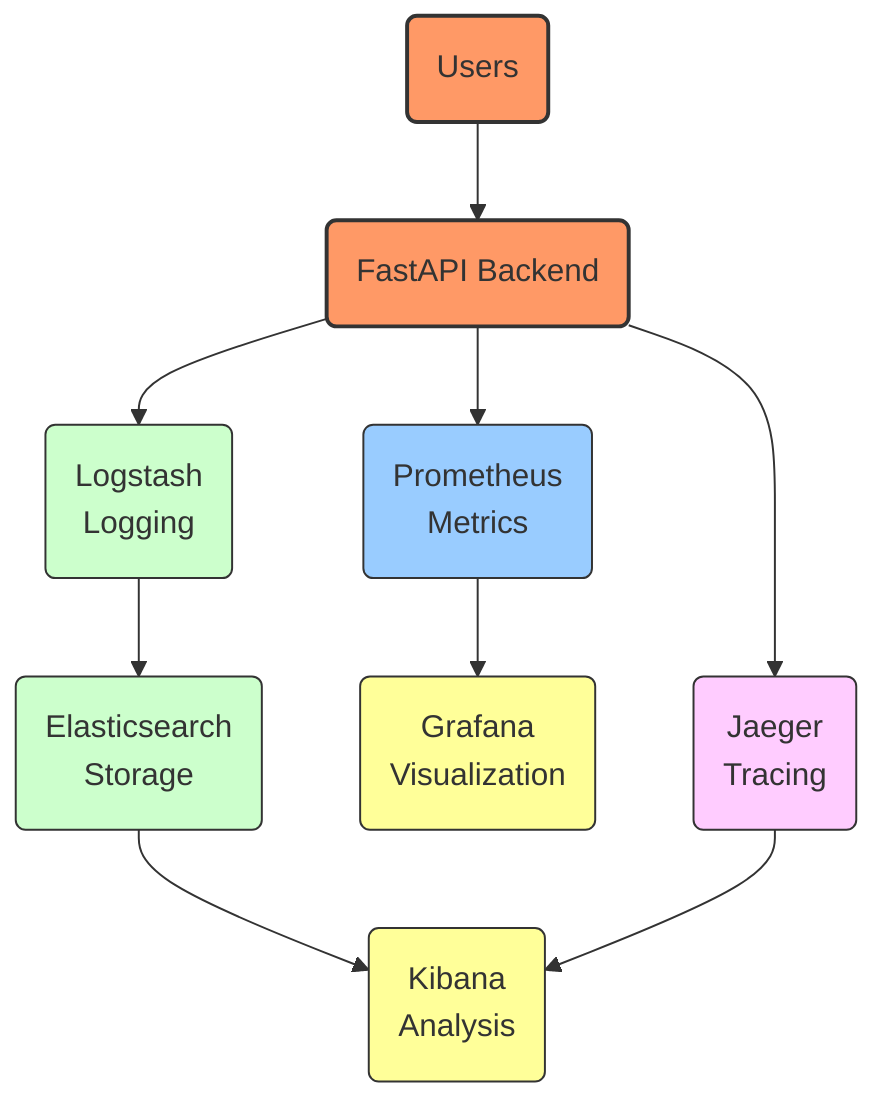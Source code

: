 graph TD
    Users(Users) --> FastAPI(FastAPI Backend)
    
    FastAPI --> Prometheus(Prometheus<br>Metrics)
    FastAPI --> Jaeger(Jaeger<br>Tracing)
    FastAPI --> Logstash(Logstash<br>Logging)
    
    Prometheus --> Grafana(Grafana<br>Visualization)
    Logstash --> Elasticsearch(Elasticsearch<br>Storage)
    Elasticsearch --> Kibana(Kibana<br>Analysis)
    Jaeger --> Kibana
    
    classDef main fill:#f96,stroke:#333,stroke-width:2px;
    classDef metrics fill:#9cf,stroke:#333,stroke-width:1px;
    classDef tracing fill:#fcf,stroke:#333,stroke-width:1px;
    classDef logging fill:#cfc,stroke:#333,stroke-width:1px;
    classDef viz fill:#ff9,stroke:#333,stroke-width:1px;
    
    class Users main;
    class FastAPI main;
    class Prometheus,Grafana metrics;
    class Jaeger tracing;
    class Logstash,Elasticsearch,Kibana logging;
    class Grafana,Kibana viz;